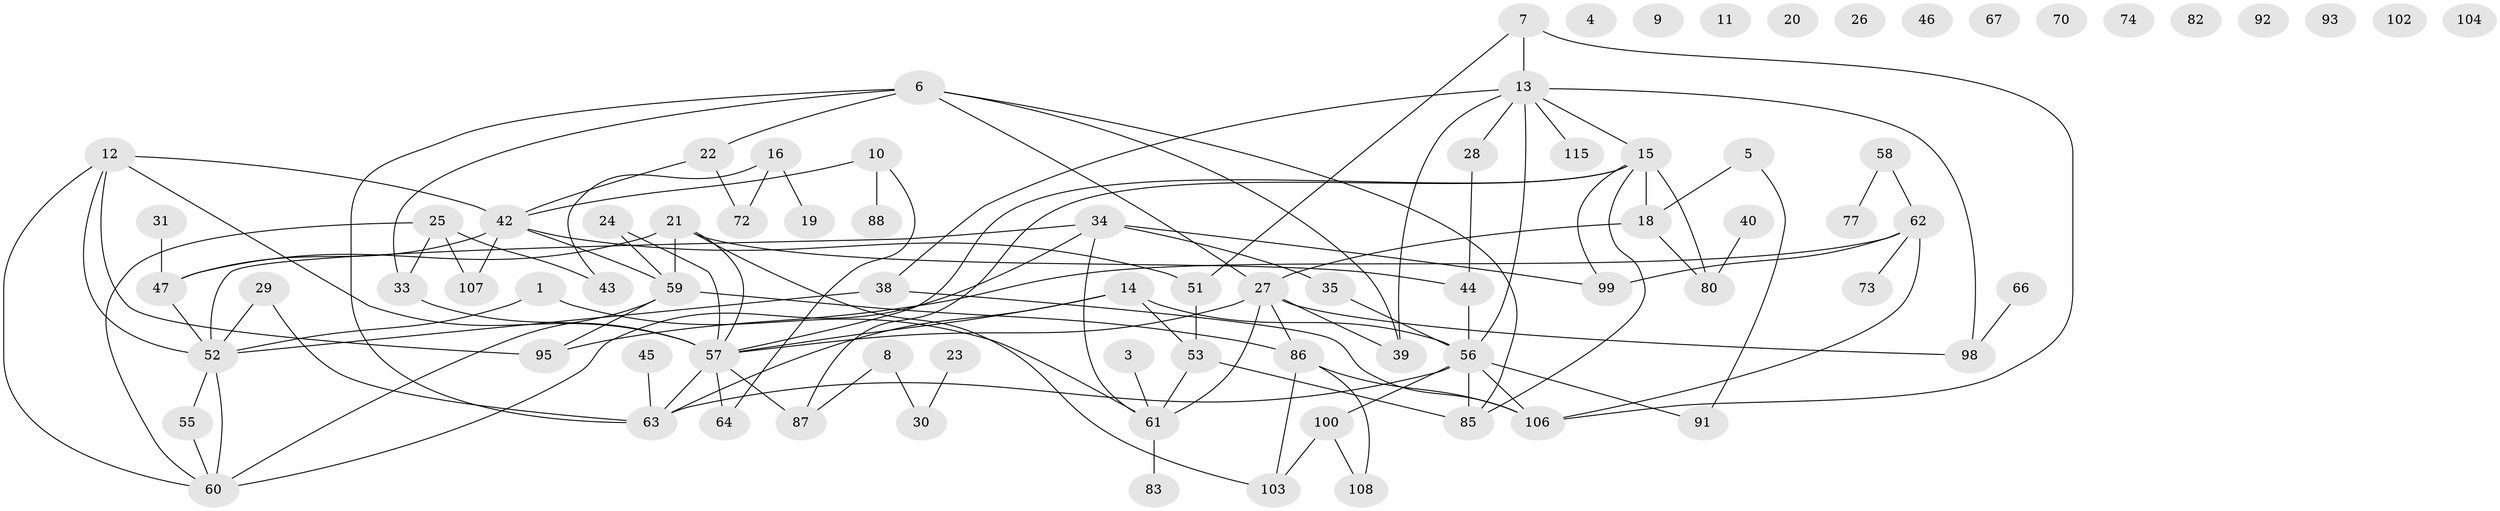// original degree distribution, {2: 0.23478260869565218, 1: 0.1391304347826087, 0: 0.12173913043478261, 4: 0.14782608695652175, 3: 0.2, 5: 0.11304347826086956, 6: 0.02608695652173913, 7: 0.017391304347826087}
// Generated by graph-tools (version 1.1) at 2025/41/03/06/25 10:41:19]
// undirected, 82 vertices, 116 edges
graph export_dot {
graph [start="1"]
  node [color=gray90,style=filled];
  1 [super="+2"];
  3;
  4;
  5 [super="+84"];
  6 [super="+76"];
  7 [super="+32"];
  8;
  9;
  10;
  11;
  12 [super="+68"];
  13 [super="+49"];
  14 [super="+17"];
  15 [super="+41"];
  16 [super="+50"];
  18 [super="+79"];
  19;
  20;
  21 [super="+65"];
  22;
  23;
  24 [super="+54"];
  25 [super="+112"];
  26;
  27 [super="+36"];
  28;
  29;
  30;
  31 [super="+89"];
  33 [super="+48"];
  34 [super="+37"];
  35;
  38;
  39;
  40;
  42 [super="+90"];
  43;
  44 [super="+78"];
  45;
  46;
  47 [super="+97"];
  51;
  52 [super="+113"];
  53 [super="+94"];
  55;
  56 [super="+75"];
  57 [super="+69"];
  58;
  59 [super="+109"];
  60 [super="+71"];
  61 [super="+81"];
  62 [super="+101"];
  63 [super="+111"];
  64;
  66;
  67;
  70;
  72;
  73;
  74;
  77;
  80;
  82;
  83;
  85;
  86 [super="+96"];
  87 [super="+110"];
  88;
  91 [super="+105"];
  92;
  93;
  95;
  98;
  99 [super="+114"];
  100;
  102;
  103;
  104;
  106;
  107;
  108;
  115;
  1 -- 52;
  1 -- 61;
  3 -- 61;
  5 -- 18;
  5 -- 91;
  6 -- 22;
  6 -- 27;
  6 -- 33;
  6 -- 85;
  6 -- 63;
  6 -- 39;
  7 -- 13;
  7 -- 106;
  7 -- 51;
  8 -- 30;
  8 -- 87;
  10 -- 42;
  10 -- 64;
  10 -- 88;
  12 -- 57;
  12 -- 42;
  12 -- 95;
  12 -- 52;
  12 -- 60;
  13 -- 15;
  13 -- 56;
  13 -- 115;
  13 -- 98;
  13 -- 38;
  13 -- 39;
  13 -- 28;
  14 -- 53;
  14 -- 56;
  14 -- 57;
  14 -- 63;
  15 -- 18;
  15 -- 57;
  15 -- 80;
  15 -- 99;
  15 -- 85;
  15 -- 87;
  16 -- 19;
  16 -- 72;
  16 -- 43;
  18 -- 80;
  18 -- 27;
  21 -- 57;
  21 -- 103;
  21 -- 44;
  21 -- 59;
  21 -- 47;
  22 -- 42;
  22 -- 72;
  23 -- 30;
  24 -- 57;
  24 -- 59;
  25 -- 33;
  25 -- 60;
  25 -- 107;
  25 -- 43;
  27 -- 39;
  27 -- 57;
  27 -- 86 [weight=2];
  27 -- 98;
  27 -- 61 [weight=2];
  28 -- 44;
  29 -- 52;
  29 -- 63;
  31 -- 47;
  33 -- 57;
  34 -- 35 [weight=2];
  34 -- 60;
  34 -- 52;
  34 -- 61;
  34 -- 99;
  35 -- 56;
  38 -- 106;
  38 -- 52;
  40 -- 80;
  42 -- 51;
  42 -- 107;
  42 -- 59;
  42 -- 47;
  44 -- 56;
  45 -- 63;
  47 -- 52;
  51 -- 53;
  52 -- 55;
  52 -- 60;
  53 -- 61;
  53 -- 85;
  55 -- 60;
  56 -- 85;
  56 -- 106;
  56 -- 100;
  56 -- 63;
  56 -- 91;
  57 -- 64;
  57 -- 63;
  57 -- 87;
  58 -- 77;
  58 -- 62;
  59 -- 86;
  59 -- 60;
  59 -- 95;
  61 -- 83;
  62 -- 95;
  62 -- 99;
  62 -- 73;
  62 -- 106;
  66 -- 98;
  86 -- 106;
  86 -- 108;
  86 -- 103;
  100 -- 103;
  100 -- 108;
}
